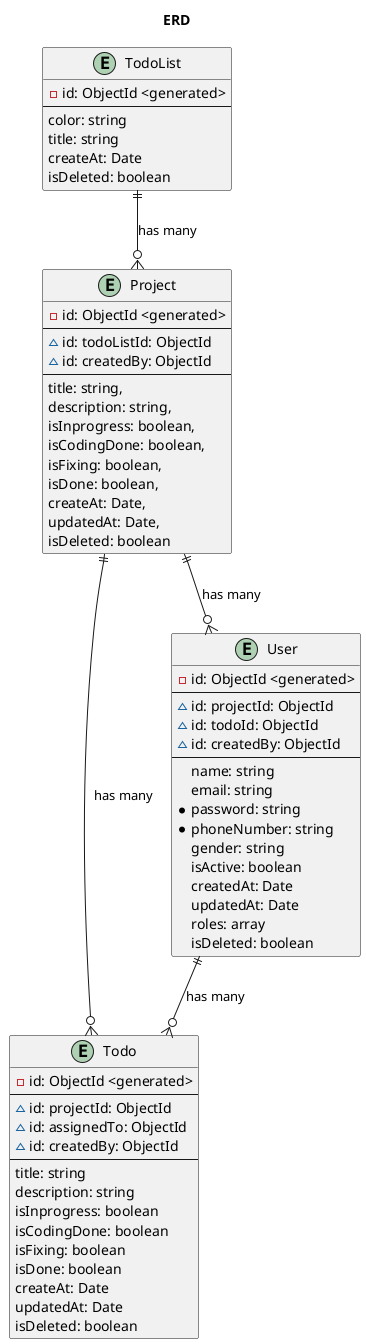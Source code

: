 @startuml Application use cases diagram
skinparam actorStyle awesome
title ERD


entity TodoList{
  -id: ObjectId <generated>
  --
  color: string
  title: string
  createAt: Date
  isDeleted: boolean
}

entity Todo{
  -id: ObjectId <generated>
  --
  ~id: projectId: ObjectId
  ~id: assignedTo: ObjectId
  ~id: createdBy: ObjectId
  --
  title: string
  description: string
  isInprogress: boolean
  isCodingDone: boolean
  isFixing: boolean
  isDone: boolean
  createAt: Date
  updatedAt: Date
  isDeleted: boolean
}

entity Project {
  -id: ObjectId <generated>
  --
  ~id: todoListId: ObjectId
  ~id: createdBy: ObjectId
  --
  title: string,
  description: string,
  isInprogress: boolean,
  isCodingDone: boolean,
  isFixing: boolean,
  isDone: boolean,
  createAt: Date,
  updatedAt: Date,
  isDeleted: boolean
}

entity User {
  -id: ObjectId <generated>
  --
  ~id: projectId: ObjectId
  ~id: todoId: ObjectId
  ~id: createdBy: ObjectId
  --
  name: string
  email: string
  *password: string
  *phoneNumber: string
  gender: string
  isActive: boolean
  createdAt: Date
  updatedAt: Date
  roles: array
  isDeleted: boolean
}

TodoList ||--o{ Project: has many
Project ||--o{ User: has many
Project ||--o{ Todo: has many
User ||--o{ Todo: has many

@enduml